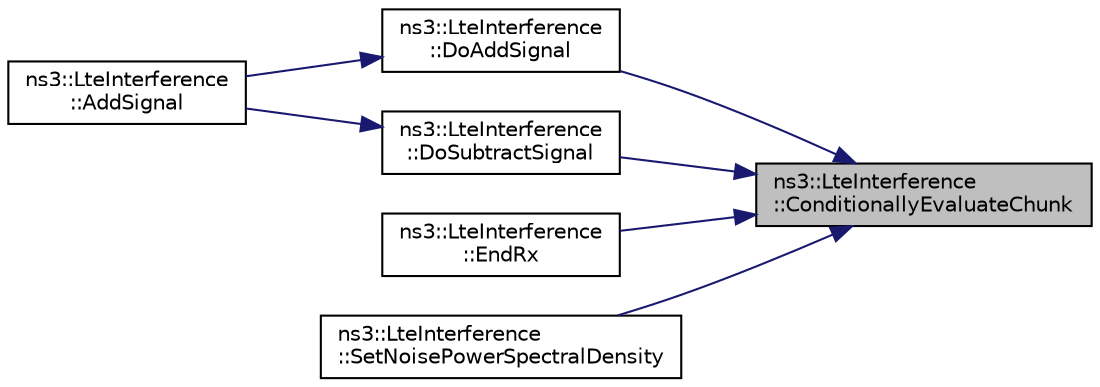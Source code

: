 digraph "ns3::LteInterference::ConditionallyEvaluateChunk"
{
 // LATEX_PDF_SIZE
  edge [fontname="Helvetica",fontsize="10",labelfontname="Helvetica",labelfontsize="10"];
  node [fontname="Helvetica",fontsize="10",shape=record];
  rankdir="RL";
  Node1 [label="ns3::LteInterference\l::ConditionallyEvaluateChunk",height=0.2,width=0.4,color="black", fillcolor="grey75", style="filled", fontcolor="black",tooltip="Conditionally evaluate chunk."];
  Node1 -> Node2 [dir="back",color="midnightblue",fontsize="10",style="solid",fontname="Helvetica"];
  Node2 [label="ns3::LteInterference\l::DoAddSignal",height=0.2,width=0.4,color="black", fillcolor="white", style="filled",URL="$classns3_1_1_lte_interference.html#ae69e96d42e7d8eef67db46d19b86fc2a",tooltip="Add signal function."];
  Node2 -> Node3 [dir="back",color="midnightblue",fontsize="10",style="solid",fontname="Helvetica"];
  Node3 [label="ns3::LteInterference\l::AddSignal",height=0.2,width=0.4,color="black", fillcolor="white", style="filled",URL="$classns3_1_1_lte_interference.html#a50f2548797e7c92c4afd06710e0f8a8a",tooltip="notify that a new signal is being perceived in the medium."];
  Node1 -> Node4 [dir="back",color="midnightblue",fontsize="10",style="solid",fontname="Helvetica"];
  Node4 [label="ns3::LteInterference\l::DoSubtractSignal",height=0.2,width=0.4,color="black", fillcolor="white", style="filled",URL="$classns3_1_1_lte_interference.html#a0cf881018f086b6d34625336d754daa1",tooltip="Subtract signal."];
  Node4 -> Node3 [dir="back",color="midnightblue",fontsize="10",style="solid",fontname="Helvetica"];
  Node1 -> Node5 [dir="back",color="midnightblue",fontsize="10",style="solid",fontname="Helvetica"];
  Node5 [label="ns3::LteInterference\l::EndRx",height=0.2,width=0.4,color="black", fillcolor="white", style="filled",URL="$classns3_1_1_lte_interference.html#a41504a02d0e6e9a5a4b181e144ee7aaa",tooltip="notify that the RX attempt has ended."];
  Node1 -> Node6 [dir="back",color="midnightblue",fontsize="10",style="solid",fontname="Helvetica"];
  Node6 [label="ns3::LteInterference\l::SetNoisePowerSpectralDensity",height=0.2,width=0.4,color="black", fillcolor="white", style="filled",URL="$classns3_1_1_lte_interference.html#a372c2dd174d5b5339f1aa8ed0d96b1e9",tooltip=" "];
}
